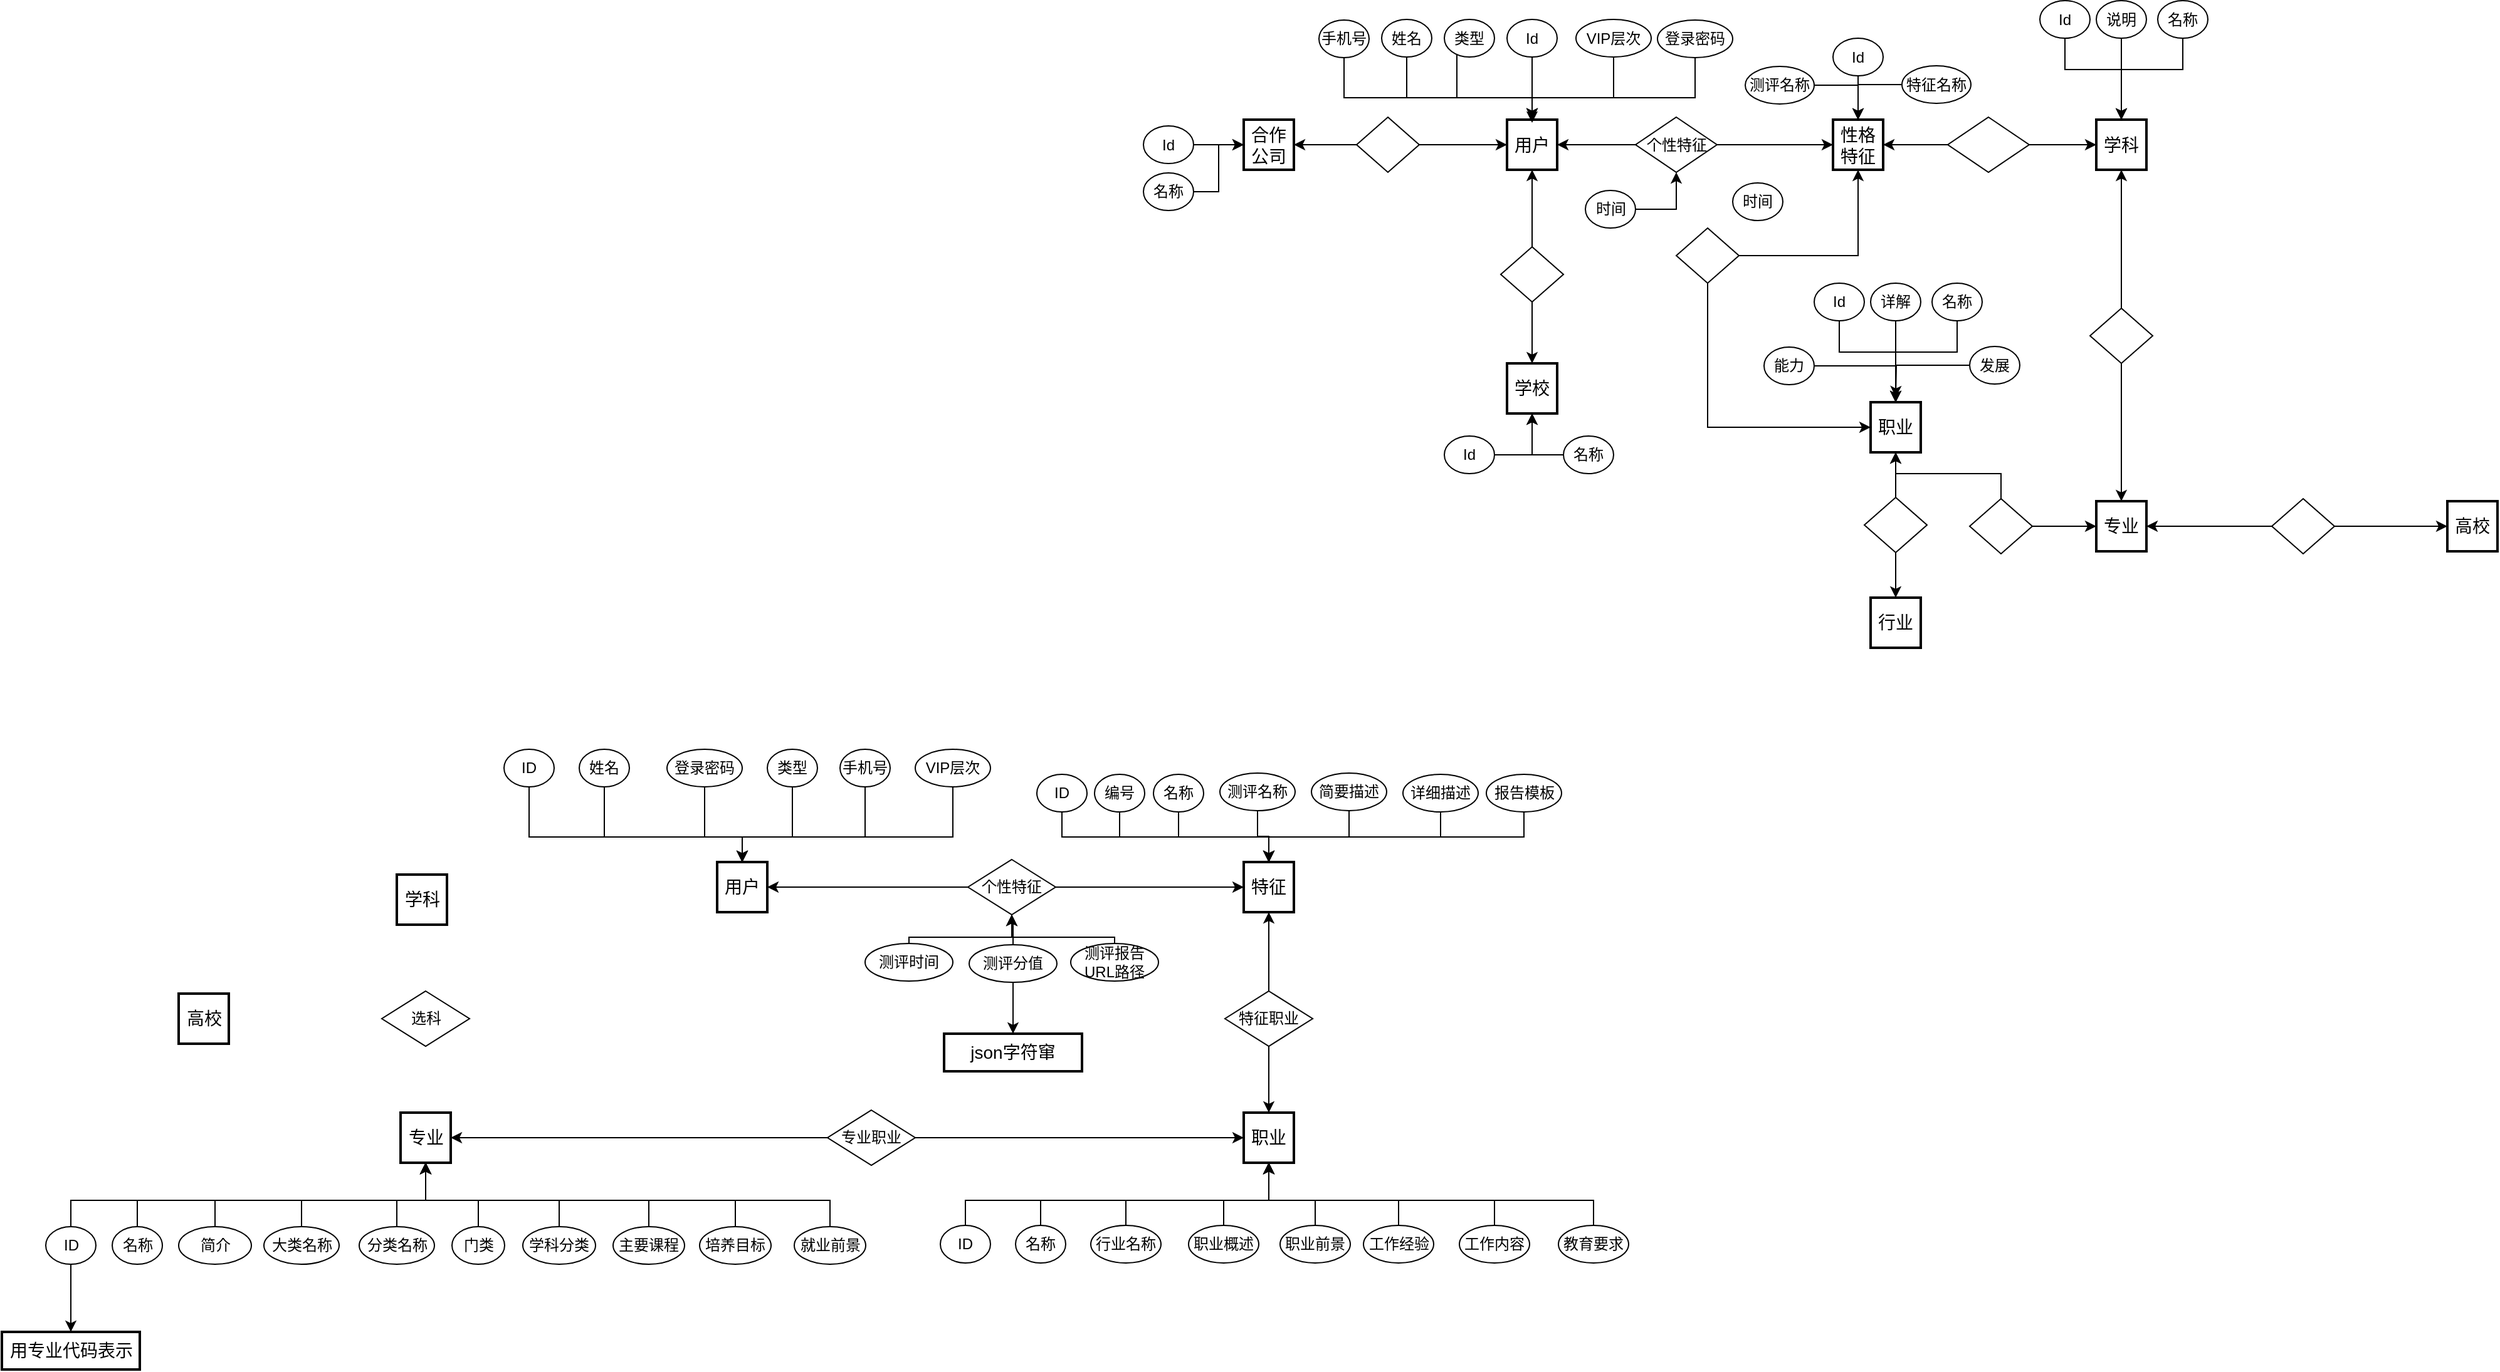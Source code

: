 <mxfile pages="1" version="11.2.8" type="github"><diagram id="c3jLHQnRXWolZvUFxAqa" name="第 1 页"><mxGraphModel dx="3076" dy="795" grid="1" gridSize="10" guides="1" tooltips="1" connect="1" arrows="1" fold="1" page="1" pageScale="1" pageWidth="827" pageHeight="1169" math="0" shadow="0"><root><mxCell id="0"/><mxCell id="1" parent="0"/><mxCell id="4pVOSGv-A3DW7dWkaYDo-1" value="用户" style="strokeWidth=2;whiteSpace=wrap;html=1;align=center;fontSize=14;" parent="1" vertex="1"><mxGeometry x="-160" y="257.5" width="40" height="40" as="geometry"/></mxCell><mxCell id="AkmsUMtlwAlHVYokd7_f-1" value="学校" style="strokeWidth=2;whiteSpace=wrap;html=1;align=center;fontSize=14;" parent="1" vertex="1"><mxGeometry x="-160" y="452" width="40" height="40" as="geometry"/></mxCell><mxCell id="AkmsUMtlwAlHVYokd7_f-3" value="专业" style="strokeWidth=2;whiteSpace=wrap;html=1;align=center;fontSize=14;" parent="1" vertex="1"><mxGeometry x="310" y="562" width="40" height="40" as="geometry"/></mxCell><mxCell id="Sx5HT6EdKAHx9cpC8Vp--2" value="" style="group" parent="1" vertex="1" connectable="0"><mxGeometry x="265" y="162.5" width="134" height="135" as="geometry"/></mxCell><mxCell id="AkmsUMtlwAlHVYokd7_f-4" value="学科" style="strokeWidth=2;whiteSpace=wrap;html=1;align=center;fontSize=14;" parent="Sx5HT6EdKAHx9cpC8Vp--2" vertex="1"><mxGeometry x="45" y="95" width="40" height="40" as="geometry"/></mxCell><mxCell id="AkmsUMtlwAlHVYokd7_f-10" style="edgeStyle=orthogonalEdgeStyle;rounded=0;orthogonalLoop=1;jettySize=auto;html=1;entryX=0.5;entryY=0;entryDx=0;entryDy=0;" parent="Sx5HT6EdKAHx9cpC8Vp--2" source="AkmsUMtlwAlHVYokd7_f-6" target="AkmsUMtlwAlHVYokd7_f-4" edge="1"><mxGeometry relative="1" as="geometry"><Array as="points"><mxPoint x="114" y="55"/><mxPoint x="65" y="55"/></Array></mxGeometry></mxCell><mxCell id="AkmsUMtlwAlHVYokd7_f-6" value="名称" style="ellipse;whiteSpace=wrap;html=1;" parent="Sx5HT6EdKAHx9cpC8Vp--2" vertex="1"><mxGeometry x="94" width="40" height="30" as="geometry"/></mxCell><mxCell id="AkmsUMtlwAlHVYokd7_f-9" style="edgeStyle=orthogonalEdgeStyle;rounded=0;orthogonalLoop=1;jettySize=auto;html=1;entryX=0.5;entryY=0;entryDx=0;entryDy=0;" parent="Sx5HT6EdKAHx9cpC8Vp--2" source="AkmsUMtlwAlHVYokd7_f-7" target="AkmsUMtlwAlHVYokd7_f-4" edge="1"><mxGeometry relative="1" as="geometry"><Array as="points"><mxPoint x="20" y="55"/><mxPoint x="65" y="55"/></Array></mxGeometry></mxCell><mxCell id="AkmsUMtlwAlHVYokd7_f-7" value="Id" style="ellipse;whiteSpace=wrap;html=1;" parent="Sx5HT6EdKAHx9cpC8Vp--2" vertex="1"><mxGeometry width="40" height="30" as="geometry"/></mxCell><mxCell id="Sx5HT6EdKAHx9cpC8Vp--1" style="edgeStyle=orthogonalEdgeStyle;rounded=0;orthogonalLoop=1;jettySize=auto;html=1;entryX=0.5;entryY=0;entryDx=0;entryDy=0;" parent="Sx5HT6EdKAHx9cpC8Vp--2" source="AkmsUMtlwAlHVYokd7_f-8" target="AkmsUMtlwAlHVYokd7_f-4" edge="1"><mxGeometry relative="1" as="geometry"><Array as="points"><mxPoint x="65" y="75"/><mxPoint x="65" y="75"/></Array></mxGeometry></mxCell><mxCell id="AkmsUMtlwAlHVYokd7_f-8" value="说明" style="ellipse;whiteSpace=wrap;html=1;" parent="Sx5HT6EdKAHx9cpC8Vp--2" vertex="1"><mxGeometry x="45" width="40" height="30" as="geometry"/></mxCell><mxCell id="Sx5HT6EdKAHx9cpC8Vp--14" style="edgeStyle=orthogonalEdgeStyle;rounded=0;orthogonalLoop=1;jettySize=auto;html=1;exitX=0.5;exitY=0;exitDx=0;exitDy=0;" parent="1" source="Sx5HT6EdKAHx9cpC8Vp--13" target="Sx5HT6EdKAHx9cpC8Vp--4" edge="1"><mxGeometry relative="1" as="geometry"/></mxCell><mxCell id="Sx5HT6EdKAHx9cpC8Vp--4" value="职业" style="strokeWidth=2;whiteSpace=wrap;html=1;align=center;fontSize=14;" parent="1" vertex="1"><mxGeometry x="130" y="483" width="40" height="40" as="geometry"/></mxCell><mxCell id="Sx5HT6EdKAHx9cpC8Vp--5" style="edgeStyle=orthogonalEdgeStyle;rounded=0;orthogonalLoop=1;jettySize=auto;html=1;entryX=0.5;entryY=0;entryDx=0;entryDy=0;" parent="1" source="Sx5HT6EdKAHx9cpC8Vp--6" target="Sx5HT6EdKAHx9cpC8Vp--4" edge="1"><mxGeometry relative="1" as="geometry"><Array as="points"><mxPoint x="199" y="443"/><mxPoint x="150" y="443"/></Array></mxGeometry></mxCell><mxCell id="Sx5HT6EdKAHx9cpC8Vp--6" value="名称" style="ellipse;whiteSpace=wrap;html=1;" parent="1" vertex="1"><mxGeometry x="179" y="388" width="40" height="30" as="geometry"/></mxCell><mxCell id="Sx5HT6EdKAHx9cpC8Vp--7" style="edgeStyle=orthogonalEdgeStyle;rounded=0;orthogonalLoop=1;jettySize=auto;html=1;entryX=0.5;entryY=0;entryDx=0;entryDy=0;" parent="1" source="Sx5HT6EdKAHx9cpC8Vp--8" target="Sx5HT6EdKAHx9cpC8Vp--4" edge="1"><mxGeometry relative="1" as="geometry"><Array as="points"><mxPoint x="105" y="443"/><mxPoint x="150" y="443"/></Array></mxGeometry></mxCell><mxCell id="Sx5HT6EdKAHx9cpC8Vp--8" value="Id" style="ellipse;whiteSpace=wrap;html=1;" parent="1" vertex="1"><mxGeometry x="85" y="388" width="40" height="30" as="geometry"/></mxCell><mxCell id="Sx5HT6EdKAHx9cpC8Vp--9" style="edgeStyle=orthogonalEdgeStyle;rounded=0;orthogonalLoop=1;jettySize=auto;html=1;entryX=0.5;entryY=0;entryDx=0;entryDy=0;" parent="1" source="Sx5HT6EdKAHx9cpC8Vp--10" target="Sx5HT6EdKAHx9cpC8Vp--4" edge="1"><mxGeometry relative="1" as="geometry"><Array as="points"><mxPoint x="150" y="463"/><mxPoint x="150" y="463"/></Array></mxGeometry></mxCell><mxCell id="Sx5HT6EdKAHx9cpC8Vp--10" value="详解" style="ellipse;whiteSpace=wrap;html=1;" parent="1" vertex="1"><mxGeometry x="130" y="388" width="40" height="30" as="geometry"/></mxCell><mxCell id="Sx5HT6EdKAHx9cpC8Vp--18" style="edgeStyle=orthogonalEdgeStyle;rounded=0;orthogonalLoop=1;jettySize=auto;html=1;entryX=0.5;entryY=0;entryDx=0;entryDy=0;" parent="1" source="Sx5HT6EdKAHx9cpC8Vp--11" target="Sx5HT6EdKAHx9cpC8Vp--4" edge="1"><mxGeometry relative="1" as="geometry"/></mxCell><mxCell id="Sx5HT6EdKAHx9cpC8Vp--11" value="能力" style="ellipse;whiteSpace=wrap;html=1;" parent="1" vertex="1"><mxGeometry x="45" y="439" width="40" height="30" as="geometry"/></mxCell><mxCell id="Sx5HT6EdKAHx9cpC8Vp--12" value="行业" style="strokeWidth=2;whiteSpace=wrap;html=1;align=center;fontSize=14;" parent="1" vertex="1"><mxGeometry x="130" y="639" width="40" height="40" as="geometry"/></mxCell><mxCell id="Sx5HT6EdKAHx9cpC8Vp--15" style="edgeStyle=orthogonalEdgeStyle;rounded=0;orthogonalLoop=1;jettySize=auto;html=1;entryX=0.5;entryY=0;entryDx=0;entryDy=0;" parent="1" source="Sx5HT6EdKAHx9cpC8Vp--13" target="Sx5HT6EdKAHx9cpC8Vp--12" edge="1"><mxGeometry relative="1" as="geometry"/></mxCell><mxCell id="Sx5HT6EdKAHx9cpC8Vp--13" value="" style="rhombus;whiteSpace=wrap;html=1;" parent="1" vertex="1"><mxGeometry x="125" y="559" width="50" height="44" as="geometry"/></mxCell><mxCell id="Sx5HT6EdKAHx9cpC8Vp--20" style="edgeStyle=orthogonalEdgeStyle;rounded=0;orthogonalLoop=1;jettySize=auto;html=1;" parent="1" source="Sx5HT6EdKAHx9cpC8Vp--19" edge="1"><mxGeometry relative="1" as="geometry"><mxPoint x="150" y="479" as="targetPoint"/></mxGeometry></mxCell><mxCell id="Sx5HT6EdKAHx9cpC8Vp--19" value="发展" style="ellipse;whiteSpace=wrap;html=1;" parent="1" vertex="1"><mxGeometry x="209" y="438.5" width="40" height="30" as="geometry"/></mxCell><mxCell id="Sx5HT6EdKAHx9cpC8Vp--23" value="高校" style="strokeWidth=2;whiteSpace=wrap;html=1;align=center;fontSize=14;" parent="1" vertex="1"><mxGeometry x="590" y="562" width="40" height="40" as="geometry"/></mxCell><mxCell id="Sx5HT6EdKAHx9cpC8Vp--25" style="edgeStyle=orthogonalEdgeStyle;rounded=0;orthogonalLoop=1;jettySize=auto;html=1;entryX=0.5;entryY=1;entryDx=0;entryDy=0;" parent="1" source="Sx5HT6EdKAHx9cpC8Vp--24" target="Sx5HT6EdKAHx9cpC8Vp--4" edge="1"><mxGeometry relative="1" as="geometry"><Array as="points"><mxPoint x="234" y="540"/><mxPoint x="150" y="540"/></Array></mxGeometry></mxCell><mxCell id="Sx5HT6EdKAHx9cpC8Vp--26" style="edgeStyle=orthogonalEdgeStyle;rounded=0;orthogonalLoop=1;jettySize=auto;html=1;entryX=0;entryY=0.5;entryDx=0;entryDy=0;" parent="1" source="Sx5HT6EdKAHx9cpC8Vp--24" target="AkmsUMtlwAlHVYokd7_f-3" edge="1"><mxGeometry relative="1" as="geometry"/></mxCell><mxCell id="Sx5HT6EdKAHx9cpC8Vp--24" value="" style="rhombus;whiteSpace=wrap;html=1;" parent="1" vertex="1"><mxGeometry x="209" y="560" width="50" height="44" as="geometry"/></mxCell><mxCell id="Sx5HT6EdKAHx9cpC8Vp--28" style="edgeStyle=orthogonalEdgeStyle;rounded=0;orthogonalLoop=1;jettySize=auto;html=1;entryX=1;entryY=0.5;entryDx=0;entryDy=0;" parent="1" source="Sx5HT6EdKAHx9cpC8Vp--27" target="AkmsUMtlwAlHVYokd7_f-3" edge="1"><mxGeometry relative="1" as="geometry"/></mxCell><mxCell id="Sx5HT6EdKAHx9cpC8Vp--29" style="edgeStyle=orthogonalEdgeStyle;rounded=0;orthogonalLoop=1;jettySize=auto;html=1;entryX=0;entryY=0.5;entryDx=0;entryDy=0;" parent="1" source="Sx5HT6EdKAHx9cpC8Vp--27" target="Sx5HT6EdKAHx9cpC8Vp--23" edge="1"><mxGeometry relative="1" as="geometry"/></mxCell><mxCell id="Sx5HT6EdKAHx9cpC8Vp--27" value="" style="rhombus;whiteSpace=wrap;html=1;" parent="1" vertex="1"><mxGeometry x="450" y="560" width="50" height="44" as="geometry"/></mxCell><mxCell id="Sx5HT6EdKAHx9cpC8Vp--31" style="edgeStyle=orthogonalEdgeStyle;rounded=0;orthogonalLoop=1;jettySize=auto;html=1;" parent="1" source="Sx5HT6EdKAHx9cpC8Vp--30" target="AkmsUMtlwAlHVYokd7_f-3" edge="1"><mxGeometry relative="1" as="geometry"/></mxCell><mxCell id="Sx5HT6EdKAHx9cpC8Vp--32" style="edgeStyle=orthogonalEdgeStyle;rounded=0;orthogonalLoop=1;jettySize=auto;html=1;entryX=0.5;entryY=1;entryDx=0;entryDy=0;" parent="1" source="Sx5HT6EdKAHx9cpC8Vp--30" target="AkmsUMtlwAlHVYokd7_f-4" edge="1"><mxGeometry relative="1" as="geometry"/></mxCell><mxCell id="Sx5HT6EdKAHx9cpC8Vp--30" value="" style="rhombus;whiteSpace=wrap;html=1;" parent="1" vertex="1"><mxGeometry x="305" y="408" width="50" height="44" as="geometry"/></mxCell><mxCell id="Sx5HT6EdKAHx9cpC8Vp--33" value="性格特征" style="strokeWidth=2;whiteSpace=wrap;html=1;align=center;fontSize=14;" parent="1" vertex="1"><mxGeometry x="100" y="257.5" width="40" height="40" as="geometry"/></mxCell><mxCell id="Sx5HT6EdKAHx9cpC8Vp--49" style="edgeStyle=orthogonalEdgeStyle;rounded=0;orthogonalLoop=1;jettySize=auto;html=1;entryX=0.5;entryY=0;entryDx=0;entryDy=0;" parent="1" source="Sx5HT6EdKAHx9cpC8Vp--34" target="Sx5HT6EdKAHx9cpC8Vp--33" edge="1"><mxGeometry relative="1" as="geometry"/></mxCell><mxCell id="Sx5HT6EdKAHx9cpC8Vp--34" value="Id" style="ellipse;whiteSpace=wrap;html=1;" parent="1" vertex="1"><mxGeometry x="100" y="192.5" width="40" height="30" as="geometry"/></mxCell><mxCell id="Sx5HT6EdKAHx9cpC8Vp--51" style="edgeStyle=orthogonalEdgeStyle;rounded=0;orthogonalLoop=1;jettySize=auto;html=1;entryX=0.5;entryY=0;entryDx=0;entryDy=0;" parent="1" source="Sx5HT6EdKAHx9cpC8Vp--35" target="Sx5HT6EdKAHx9cpC8Vp--33" edge="1"><mxGeometry relative="1" as="geometry"/></mxCell><mxCell id="Sx5HT6EdKAHx9cpC8Vp--35" value="特征名称" style="ellipse;whiteSpace=wrap;html=1;" parent="1" vertex="1"><mxGeometry x="155" y="214.5" width="55" height="30" as="geometry"/></mxCell><mxCell id="Sx5HT6EdKAHx9cpC8Vp--50" style="edgeStyle=orthogonalEdgeStyle;rounded=0;orthogonalLoop=1;jettySize=auto;html=1;entryX=0.5;entryY=0;entryDx=0;entryDy=0;" parent="1" source="Sx5HT6EdKAHx9cpC8Vp--36" target="Sx5HT6EdKAHx9cpC8Vp--33" edge="1"><mxGeometry relative="1" as="geometry"/></mxCell><mxCell id="Sx5HT6EdKAHx9cpC8Vp--36" value="测评名称" style="ellipse;whiteSpace=wrap;html=1;" parent="1" vertex="1"><mxGeometry x="30" y="215" width="55" height="30" as="geometry"/></mxCell><mxCell id="Sx5HT6EdKAHx9cpC8Vp--38" style="edgeStyle=orthogonalEdgeStyle;rounded=0;orthogonalLoop=1;jettySize=auto;html=1;entryX=1;entryY=0.5;entryDx=0;entryDy=0;" parent="1" source="Sx5HT6EdKAHx9cpC8Vp--37" target="4pVOSGv-A3DW7dWkaYDo-1" edge="1"><mxGeometry relative="1" as="geometry"/></mxCell><mxCell id="Sx5HT6EdKAHx9cpC8Vp--39" style="edgeStyle=orthogonalEdgeStyle;rounded=0;orthogonalLoop=1;jettySize=auto;html=1;entryX=0;entryY=0.5;entryDx=0;entryDy=0;" parent="1" source="Sx5HT6EdKAHx9cpC8Vp--37" target="Sx5HT6EdKAHx9cpC8Vp--33" edge="1"><mxGeometry relative="1" as="geometry"/></mxCell><mxCell id="Sx5HT6EdKAHx9cpC8Vp--37" value="个性特征" style="rhombus;whiteSpace=wrap;html=1;" parent="1" vertex="1"><mxGeometry x="-57.5" y="255.5" width="65" height="44" as="geometry"/></mxCell><mxCell id="Sx5HT6EdKAHx9cpC8Vp--41" style="edgeStyle=orthogonalEdgeStyle;rounded=0;orthogonalLoop=1;jettySize=auto;html=1;entryX=0.5;entryY=0;entryDx=0;entryDy=0;" parent="1" source="Sx5HT6EdKAHx9cpC8Vp--40" target="4pVOSGv-A3DW7dWkaYDo-1" edge="1"><mxGeometry relative="1" as="geometry"/></mxCell><mxCell id="Sx5HT6EdKAHx9cpC8Vp--40" value="Id" style="ellipse;whiteSpace=wrap;html=1;" parent="1" vertex="1"><mxGeometry x="-160" y="177.5" width="40" height="30" as="geometry"/></mxCell><mxCell id="Sx5HT6EdKAHx9cpC8Vp--44" style="edgeStyle=orthogonalEdgeStyle;rounded=0;orthogonalLoop=1;jettySize=auto;html=1;entryX=1;entryY=0.5;entryDx=0;entryDy=0;" parent="1" source="Sx5HT6EdKAHx9cpC8Vp--43" target="Sx5HT6EdKAHx9cpC8Vp--33" edge="1"><mxGeometry relative="1" as="geometry"/></mxCell><mxCell id="Sx5HT6EdKAHx9cpC8Vp--43" value="" style="rhombus;whiteSpace=wrap;html=1;" parent="1" vertex="1"><mxGeometry x="191.5" y="255.5" width="65" height="44" as="geometry"/></mxCell><mxCell id="Sx5HT6EdKAHx9cpC8Vp--45" style="edgeStyle=orthogonalEdgeStyle;rounded=0;orthogonalLoop=1;jettySize=auto;html=1;exitX=1;exitY=0.5;exitDx=0;exitDy=0;" parent="1" source="Sx5HT6EdKAHx9cpC8Vp--43" target="AkmsUMtlwAlHVYokd7_f-4" edge="1"><mxGeometry relative="1" as="geometry"/></mxCell><mxCell id="Sx5HT6EdKAHx9cpC8Vp--54" style="edgeStyle=orthogonalEdgeStyle;rounded=0;orthogonalLoop=1;jettySize=auto;html=1;entryX=0.5;entryY=0;entryDx=0;entryDy=0;" parent="1" source="Sx5HT6EdKAHx9cpC8Vp--52" target="4pVOSGv-A3DW7dWkaYDo-1" edge="1"><mxGeometry relative="1" as="geometry"><Array as="points"><mxPoint x="-200" y="240"/><mxPoint x="-140" y="240"/></Array></mxGeometry></mxCell><mxCell id="Sx5HT6EdKAHx9cpC8Vp--52" value="类型" style="ellipse;whiteSpace=wrap;html=1;" parent="1" vertex="1"><mxGeometry x="-210" y="177.5" width="40" height="30" as="geometry"/></mxCell><mxCell id="Sx5HT6EdKAHx9cpC8Vp--55" style="edgeStyle=orthogonalEdgeStyle;rounded=0;orthogonalLoop=1;jettySize=auto;html=1;" parent="1" source="Sx5HT6EdKAHx9cpC8Vp--53" edge="1"><mxGeometry relative="1" as="geometry"><mxPoint x="-140" y="260" as="targetPoint"/><Array as="points"><mxPoint x="-75" y="240"/><mxPoint x="-140" y="240"/></Array></mxGeometry></mxCell><mxCell id="Sx5HT6EdKAHx9cpC8Vp--53" value="VIP层次" style="ellipse;whiteSpace=wrap;html=1;" parent="1" vertex="1"><mxGeometry x="-105" y="177.5" width="60" height="30" as="geometry"/></mxCell><mxCell id="Sx5HT6EdKAHx9cpC8Vp--56" value="合作公司" style="strokeWidth=2;whiteSpace=wrap;html=1;align=center;fontSize=14;" parent="1" vertex="1"><mxGeometry x="-370" y="257.5" width="40" height="40" as="geometry"/></mxCell><mxCell id="Sx5HT6EdKAHx9cpC8Vp--58" style="edgeStyle=orthogonalEdgeStyle;rounded=0;orthogonalLoop=1;jettySize=auto;html=1;entryX=1;entryY=0.5;entryDx=0;entryDy=0;" parent="1" source="Sx5HT6EdKAHx9cpC8Vp--57" target="Sx5HT6EdKAHx9cpC8Vp--56" edge="1"><mxGeometry relative="1" as="geometry"/></mxCell><mxCell id="Sx5HT6EdKAHx9cpC8Vp--59" style="edgeStyle=orthogonalEdgeStyle;rounded=0;orthogonalLoop=1;jettySize=auto;html=1;entryX=0;entryY=0.5;entryDx=0;entryDy=0;" parent="1" source="Sx5HT6EdKAHx9cpC8Vp--57" target="4pVOSGv-A3DW7dWkaYDo-1" edge="1"><mxGeometry relative="1" as="geometry"/></mxCell><mxCell id="Sx5HT6EdKAHx9cpC8Vp--57" value="" style="rhombus;whiteSpace=wrap;html=1;" parent="1" vertex="1"><mxGeometry x="-280" y="255.5" width="50" height="44" as="geometry"/></mxCell><mxCell id="Sx5HT6EdKAHx9cpC8Vp--61" style="edgeStyle=orthogonalEdgeStyle;rounded=0;orthogonalLoop=1;jettySize=auto;html=1;entryX=0.5;entryY=1;entryDx=0;entryDy=0;" parent="1" source="Sx5HT6EdKAHx9cpC8Vp--60" target="4pVOSGv-A3DW7dWkaYDo-1" edge="1"><mxGeometry relative="1" as="geometry"/></mxCell><mxCell id="Sx5HT6EdKAHx9cpC8Vp--62" style="edgeStyle=orthogonalEdgeStyle;rounded=0;orthogonalLoop=1;jettySize=auto;html=1;entryX=0.5;entryY=0;entryDx=0;entryDy=0;" parent="1" source="Sx5HT6EdKAHx9cpC8Vp--60" target="AkmsUMtlwAlHVYokd7_f-1" edge="1"><mxGeometry relative="1" as="geometry"/></mxCell><mxCell id="Sx5HT6EdKAHx9cpC8Vp--60" value="" style="rhombus;whiteSpace=wrap;html=1;" parent="1" vertex="1"><mxGeometry x="-165" y="359" width="50" height="44" as="geometry"/></mxCell><mxCell id="Sx5HT6EdKAHx9cpC8Vp--65" style="edgeStyle=orthogonalEdgeStyle;rounded=0;orthogonalLoop=1;jettySize=auto;html=1;" parent="1" source="Sx5HT6EdKAHx9cpC8Vp--63" target="Sx5HT6EdKAHx9cpC8Vp--33" edge="1"><mxGeometry relative="1" as="geometry"/></mxCell><mxCell id="Sx5HT6EdKAHx9cpC8Vp--66" style="edgeStyle=orthogonalEdgeStyle;rounded=0;orthogonalLoop=1;jettySize=auto;html=1;entryX=0;entryY=0.5;entryDx=0;entryDy=0;" parent="1" source="Sx5HT6EdKAHx9cpC8Vp--63" target="Sx5HT6EdKAHx9cpC8Vp--4" edge="1"><mxGeometry relative="1" as="geometry"><Array as="points"><mxPoint y="503"/></Array></mxGeometry></mxCell><mxCell id="Sx5HT6EdKAHx9cpC8Vp--63" value="" style="rhombus;whiteSpace=wrap;html=1;" parent="1" vertex="1"><mxGeometry x="-25" y="344" width="50" height="44" as="geometry"/></mxCell><mxCell id="Sx5HT6EdKAHx9cpC8Vp--71" style="edgeStyle=orthogonalEdgeStyle;rounded=0;orthogonalLoop=1;jettySize=auto;html=1;entryX=0.5;entryY=0;entryDx=0;entryDy=0;" parent="1" source="Sx5HT6EdKAHx9cpC8Vp--68" target="4pVOSGv-A3DW7dWkaYDo-1" edge="1"><mxGeometry relative="1" as="geometry"><Array as="points"><mxPoint x="-240" y="240"/><mxPoint x="-140" y="240"/></Array></mxGeometry></mxCell><mxCell id="Sx5HT6EdKAHx9cpC8Vp--68" value="姓名" style="ellipse;whiteSpace=wrap;html=1;" parent="1" vertex="1"><mxGeometry x="-260" y="177.5" width="40" height="30" as="geometry"/></mxCell><mxCell id="Sx5HT6EdKAHx9cpC8Vp--73" style="edgeStyle=orthogonalEdgeStyle;rounded=0;orthogonalLoop=1;jettySize=auto;html=1;entryX=0.5;entryY=0;entryDx=0;entryDy=0;" parent="1" source="Sx5HT6EdKAHx9cpC8Vp--69" target="4pVOSGv-A3DW7dWkaYDo-1" edge="1"><mxGeometry relative="1" as="geometry"><Array as="points"><mxPoint x="-10" y="240"/><mxPoint x="-140" y="240"/></Array></mxGeometry></mxCell><mxCell id="Sx5HT6EdKAHx9cpC8Vp--69" value="登录密码" style="ellipse;whiteSpace=wrap;html=1;" parent="1" vertex="1"><mxGeometry x="-40" y="178" width="60" height="30" as="geometry"/></mxCell><mxCell id="Sx5HT6EdKAHx9cpC8Vp--72" style="edgeStyle=orthogonalEdgeStyle;rounded=0;orthogonalLoop=1;jettySize=auto;html=1;entryX=0.5;entryY=0;entryDx=0;entryDy=0;" parent="1" source="Sx5HT6EdKAHx9cpC8Vp--70" target="4pVOSGv-A3DW7dWkaYDo-1" edge="1"><mxGeometry relative="1" as="geometry"><Array as="points"><mxPoint x="-290" y="240"/><mxPoint x="-140" y="240"/></Array></mxGeometry></mxCell><mxCell id="Sx5HT6EdKAHx9cpC8Vp--70" value="手机号" style="ellipse;whiteSpace=wrap;html=1;" parent="1" vertex="1"><mxGeometry x="-310" y="178" width="40" height="30" as="geometry"/></mxCell><mxCell id="Sx5HT6EdKAHx9cpC8Vp--78" style="edgeStyle=orthogonalEdgeStyle;rounded=0;orthogonalLoop=1;jettySize=auto;html=1;entryX=0;entryY=0.5;entryDx=0;entryDy=0;" parent="1" source="Sx5HT6EdKAHx9cpC8Vp--74" target="Sx5HT6EdKAHx9cpC8Vp--56" edge="1"><mxGeometry relative="1" as="geometry"/></mxCell><mxCell id="Sx5HT6EdKAHx9cpC8Vp--74" value="Id" style="ellipse;whiteSpace=wrap;html=1;" parent="1" vertex="1"><mxGeometry x="-450" y="262.5" width="40" height="30" as="geometry"/></mxCell><mxCell id="Sx5HT6EdKAHx9cpC8Vp--79" style="edgeStyle=orthogonalEdgeStyle;rounded=0;orthogonalLoop=1;jettySize=auto;html=1;entryX=0;entryY=0.5;entryDx=0;entryDy=0;" parent="1" source="Sx5HT6EdKAHx9cpC8Vp--75" target="Sx5HT6EdKAHx9cpC8Vp--56" edge="1"><mxGeometry relative="1" as="geometry"/></mxCell><mxCell id="Sx5HT6EdKAHx9cpC8Vp--75" value="名称" style="ellipse;whiteSpace=wrap;html=1;" parent="1" vertex="1"><mxGeometry x="-450" y="300" width="40" height="30" as="geometry"/></mxCell><mxCell id="Sx5HT6EdKAHx9cpC8Vp--80" style="edgeStyle=orthogonalEdgeStyle;rounded=0;orthogonalLoop=1;jettySize=auto;html=1;entryX=0.5;entryY=1;entryDx=0;entryDy=0;" parent="1" source="Sx5HT6EdKAHx9cpC8Vp--76" target="AkmsUMtlwAlHVYokd7_f-1" edge="1"><mxGeometry relative="1" as="geometry"/></mxCell><mxCell id="Sx5HT6EdKAHx9cpC8Vp--76" value="Id" style="ellipse;whiteSpace=wrap;html=1;" parent="1" vertex="1"><mxGeometry x="-210" y="510" width="40" height="30" as="geometry"/></mxCell><mxCell id="Sx5HT6EdKAHx9cpC8Vp--81" style="edgeStyle=orthogonalEdgeStyle;rounded=0;orthogonalLoop=1;jettySize=auto;html=1;entryX=0.5;entryY=1;entryDx=0;entryDy=0;" parent="1" source="Sx5HT6EdKAHx9cpC8Vp--77" target="AkmsUMtlwAlHVYokd7_f-1" edge="1"><mxGeometry relative="1" as="geometry"/></mxCell><mxCell id="Sx5HT6EdKAHx9cpC8Vp--77" value="名称" style="ellipse;whiteSpace=wrap;html=1;" parent="1" vertex="1"><mxGeometry x="-115" y="510" width="40" height="30" as="geometry"/></mxCell><mxCell id="Sx5HT6EdKAHx9cpC8Vp--83" style="edgeStyle=orthogonalEdgeStyle;rounded=0;orthogonalLoop=1;jettySize=auto;html=1;entryX=0.5;entryY=1;entryDx=0;entryDy=0;" parent="1" source="Sx5HT6EdKAHx9cpC8Vp--82" target="Sx5HT6EdKAHx9cpC8Vp--37" edge="1"><mxGeometry relative="1" as="geometry"><Array as="points"><mxPoint x="-25" y="329"/></Array></mxGeometry></mxCell><mxCell id="Sx5HT6EdKAHx9cpC8Vp--82" value="时间" style="ellipse;whiteSpace=wrap;html=1;" parent="1" vertex="1"><mxGeometry x="-97.5" y="314" width="40" height="30" as="geometry"/></mxCell><mxCell id="efzbvM95AE2zE1IFi4D1-1" value="时间" style="ellipse;whiteSpace=wrap;html=1;" vertex="1" parent="1"><mxGeometry x="20" y="308" width="40" height="30" as="geometry"/></mxCell><mxCell id="efzbvM95AE2zE1IFi4D1-27" style="edgeStyle=orthogonalEdgeStyle;rounded=0;orthogonalLoop=1;jettySize=auto;html=1;exitX=1;exitY=0.5;exitDx=0;exitDy=0;" edge="1" parent="1" source="efzbvM95AE2zE1IFi4D1-25" target="efzbvM95AE2zE1IFi4D1-5"><mxGeometry relative="1" as="geometry"/></mxCell><mxCell id="efzbvM95AE2zE1IFi4D1-109" style="edgeStyle=orthogonalEdgeStyle;rounded=0;orthogonalLoop=1;jettySize=auto;html=1;exitX=0.5;exitY=0;exitDx=0;exitDy=0;" edge="1" parent="1" source="efzbvM95AE2zE1IFi4D1-74" target="efzbvM95AE2zE1IFi4D1-5"><mxGeometry relative="1" as="geometry"/></mxCell><mxCell id="efzbvM95AE2zE1IFi4D1-5" value="特征" style="strokeWidth=2;whiteSpace=wrap;html=1;align=center;fontSize=14;" vertex="1" parent="1"><mxGeometry x="-370" y="850" width="40" height="40" as="geometry"/></mxCell><mxCell id="efzbvM95AE2zE1IFi4D1-29" style="edgeStyle=orthogonalEdgeStyle;rounded=0;orthogonalLoop=1;jettySize=auto;html=1;entryX=0.5;entryY=0;entryDx=0;entryDy=0;" edge="1" parent="1" source="efzbvM95AE2zE1IFi4D1-6" target="efzbvM95AE2zE1IFi4D1-5"><mxGeometry relative="1" as="geometry"><Array as="points"><mxPoint x="-515" y="830"/><mxPoint x="-350" y="830"/></Array></mxGeometry></mxCell><mxCell id="efzbvM95AE2zE1IFi4D1-6" value="ID" style="ellipse;whiteSpace=wrap;html=1;" vertex="1" parent="1"><mxGeometry x="-535" y="780" width="40" height="30" as="geometry"/></mxCell><mxCell id="efzbvM95AE2zE1IFi4D1-30" style="edgeStyle=orthogonalEdgeStyle;rounded=0;orthogonalLoop=1;jettySize=auto;html=1;entryX=0.5;entryY=0;entryDx=0;entryDy=0;" edge="1" parent="1" source="efzbvM95AE2zE1IFi4D1-7" target="efzbvM95AE2zE1IFi4D1-5"><mxGeometry relative="1" as="geometry"><Array as="points"><mxPoint x="-469" y="830"/><mxPoint x="-350" y="830"/></Array></mxGeometry></mxCell><mxCell id="efzbvM95AE2zE1IFi4D1-7" value="编号" style="ellipse;whiteSpace=wrap;html=1;" vertex="1" parent="1"><mxGeometry x="-489" y="780" width="40" height="30" as="geometry"/></mxCell><mxCell id="efzbvM95AE2zE1IFi4D1-31" style="edgeStyle=orthogonalEdgeStyle;rounded=0;orthogonalLoop=1;jettySize=auto;html=1;entryX=0.5;entryY=0;entryDx=0;entryDy=0;" edge="1" parent="1" source="efzbvM95AE2zE1IFi4D1-9" target="efzbvM95AE2zE1IFi4D1-5"><mxGeometry relative="1" as="geometry"><Array as="points"><mxPoint x="-422" y="830"/><mxPoint x="-350" y="830"/></Array></mxGeometry></mxCell><mxCell id="efzbvM95AE2zE1IFi4D1-9" value="名称" style="ellipse;whiteSpace=wrap;html=1;" vertex="1" parent="1"><mxGeometry x="-442" y="780" width="40" height="30" as="geometry"/></mxCell><mxCell id="efzbvM95AE2zE1IFi4D1-32" style="edgeStyle=orthogonalEdgeStyle;rounded=0;orthogonalLoop=1;jettySize=auto;html=1;entryX=0.5;entryY=0;entryDx=0;entryDy=0;" edge="1" parent="1" source="efzbvM95AE2zE1IFi4D1-11" target="efzbvM95AE2zE1IFi4D1-5"><mxGeometry relative="1" as="geometry"/></mxCell><mxCell id="efzbvM95AE2zE1IFi4D1-11" value="测评名称" style="ellipse;whiteSpace=wrap;html=1;" vertex="1" parent="1"><mxGeometry x="-389" y="779" width="60" height="30" as="geometry"/></mxCell><mxCell id="efzbvM95AE2zE1IFi4D1-33" style="edgeStyle=orthogonalEdgeStyle;rounded=0;orthogonalLoop=1;jettySize=auto;html=1;" edge="1" parent="1" source="efzbvM95AE2zE1IFi4D1-13" target="efzbvM95AE2zE1IFi4D1-5"><mxGeometry relative="1" as="geometry"><Array as="points"><mxPoint x="-286" y="830"/><mxPoint x="-350" y="830"/></Array></mxGeometry></mxCell><mxCell id="efzbvM95AE2zE1IFi4D1-13" value="简要描述" style="ellipse;whiteSpace=wrap;html=1;" vertex="1" parent="1"><mxGeometry x="-316" y="779" width="60" height="30" as="geometry"/></mxCell><mxCell id="efzbvM95AE2zE1IFi4D1-34" style="edgeStyle=orthogonalEdgeStyle;rounded=0;orthogonalLoop=1;jettySize=auto;html=1;entryX=0.5;entryY=0;entryDx=0;entryDy=0;" edge="1" parent="1" source="efzbvM95AE2zE1IFi4D1-14" target="efzbvM95AE2zE1IFi4D1-5"><mxGeometry relative="1" as="geometry"><Array as="points"><mxPoint x="-213" y="830"/><mxPoint x="-350" y="830"/></Array></mxGeometry></mxCell><mxCell id="efzbvM95AE2zE1IFi4D1-14" value="详细描述" style="ellipse;whiteSpace=wrap;html=1;" vertex="1" parent="1"><mxGeometry x="-243" y="780" width="60" height="30" as="geometry"/></mxCell><mxCell id="efzbvM95AE2zE1IFi4D1-35" style="edgeStyle=orthogonalEdgeStyle;rounded=0;orthogonalLoop=1;jettySize=auto;html=1;entryX=0.5;entryY=0;entryDx=0;entryDy=0;" edge="1" parent="1" source="efzbvM95AE2zE1IFi4D1-15" target="efzbvM95AE2zE1IFi4D1-5"><mxGeometry relative="1" as="geometry"><Array as="points"><mxPoint x="-146" y="830"/><mxPoint x="-350" y="830"/></Array></mxGeometry></mxCell><mxCell id="efzbvM95AE2zE1IFi4D1-15" value="报告模板" style="ellipse;whiteSpace=wrap;html=1;" vertex="1" parent="1"><mxGeometry x="-176.5" y="780" width="60" height="30" as="geometry"/></mxCell><mxCell id="efzbvM95AE2zE1IFi4D1-28" style="edgeStyle=orthogonalEdgeStyle;rounded=0;orthogonalLoop=1;jettySize=auto;html=1;exitX=0;exitY=0.5;exitDx=0;exitDy=0;" edge="1" parent="1" source="efzbvM95AE2zE1IFi4D1-25" target="efzbvM95AE2zE1IFi4D1-16"><mxGeometry relative="1" as="geometry"/></mxCell><mxCell id="efzbvM95AE2zE1IFi4D1-16" value="用户" style="strokeWidth=2;whiteSpace=wrap;html=1;align=center;fontSize=14;" vertex="1" parent="1"><mxGeometry x="-790" y="850" width="40" height="40" as="geometry"/></mxCell><mxCell id="efzbvM95AE2zE1IFi4D1-25" value="个性特征" style="rhombus;whiteSpace=wrap;html=1;" vertex="1" parent="1"><mxGeometry x="-590" y="848" width="70" height="44" as="geometry"/></mxCell><mxCell id="efzbvM95AE2zE1IFi4D1-39" style="edgeStyle=orthogonalEdgeStyle;rounded=0;orthogonalLoop=1;jettySize=auto;html=1;entryX=0.5;entryY=1;entryDx=0;entryDy=0;" edge="1" parent="1" source="efzbvM95AE2zE1IFi4D1-36" target="efzbvM95AE2zE1IFi4D1-25"><mxGeometry relative="1" as="geometry"><Array as="points"><mxPoint x="-637" y="910"/><mxPoint x="-555" y="910"/></Array></mxGeometry></mxCell><mxCell id="efzbvM95AE2zE1IFi4D1-36" value="测评时间" style="ellipse;whiteSpace=wrap;html=1;" vertex="1" parent="1"><mxGeometry x="-672" y="915" width="70" height="30" as="geometry"/></mxCell><mxCell id="efzbvM95AE2zE1IFi4D1-41" style="edgeStyle=orthogonalEdgeStyle;rounded=0;orthogonalLoop=1;jettySize=auto;html=1;entryX=0.5;entryY=1;entryDx=0;entryDy=0;" edge="1" parent="1" source="efzbvM95AE2zE1IFi4D1-37" target="efzbvM95AE2zE1IFi4D1-25"><mxGeometry relative="1" as="geometry"><Array as="points"><mxPoint x="-473" y="910"/><mxPoint x="-555" y="910"/></Array></mxGeometry></mxCell><mxCell id="efzbvM95AE2zE1IFi4D1-37" value="测评报告URL路径" style="ellipse;whiteSpace=wrap;html=1;" vertex="1" parent="1"><mxGeometry x="-508" y="915" width="70" height="30" as="geometry"/></mxCell><mxCell id="efzbvM95AE2zE1IFi4D1-40" style="edgeStyle=orthogonalEdgeStyle;rounded=0;orthogonalLoop=1;jettySize=auto;html=1;entryX=0.5;entryY=1;entryDx=0;entryDy=0;" edge="1" parent="1" source="efzbvM95AE2zE1IFi4D1-38" target="efzbvM95AE2zE1IFi4D1-25"><mxGeometry relative="1" as="geometry"/></mxCell><mxCell id="efzbvM95AE2zE1IFi4D1-108" style="edgeStyle=orthogonalEdgeStyle;rounded=0;orthogonalLoop=1;jettySize=auto;html=1;entryX=0.5;entryY=0;entryDx=0;entryDy=0;" edge="1" parent="1" source="efzbvM95AE2zE1IFi4D1-38" target="efzbvM95AE2zE1IFi4D1-107"><mxGeometry relative="1" as="geometry"/></mxCell><mxCell id="efzbvM95AE2zE1IFi4D1-38" value="测评分值" style="ellipse;whiteSpace=wrap;html=1;" vertex="1" parent="1"><mxGeometry x="-589" y="916" width="70" height="30" as="geometry"/></mxCell><mxCell id="efzbvM95AE2zE1IFi4D1-48" style="edgeStyle=orthogonalEdgeStyle;rounded=0;orthogonalLoop=1;jettySize=auto;html=1;entryX=0.5;entryY=0;entryDx=0;entryDy=0;" edge="1" parent="1" source="efzbvM95AE2zE1IFi4D1-42" target="efzbvM95AE2zE1IFi4D1-16"><mxGeometry relative="1" as="geometry"><Array as="points"><mxPoint x="-940" y="830"/><mxPoint x="-770" y="830"/></Array></mxGeometry></mxCell><mxCell id="efzbvM95AE2zE1IFi4D1-42" value="ID" style="ellipse;whiteSpace=wrap;html=1;" vertex="1" parent="1"><mxGeometry x="-960" y="760" width="40" height="30" as="geometry"/></mxCell><mxCell id="efzbvM95AE2zE1IFi4D1-51" style="edgeStyle=orthogonalEdgeStyle;rounded=0;orthogonalLoop=1;jettySize=auto;html=1;entryX=0.5;entryY=0;entryDx=0;entryDy=0;" edge="1" parent="1" source="efzbvM95AE2zE1IFi4D1-43" target="efzbvM95AE2zE1IFi4D1-16"><mxGeometry relative="1" as="geometry"><Array as="points"><mxPoint x="-730" y="830"/><mxPoint x="-770" y="830"/></Array></mxGeometry></mxCell><mxCell id="efzbvM95AE2zE1IFi4D1-43" value="类型" style="ellipse;whiteSpace=wrap;html=1;" vertex="1" parent="1"><mxGeometry x="-750" y="760" width="40" height="30" as="geometry"/></mxCell><mxCell id="efzbvM95AE2zE1IFi4D1-53" style="edgeStyle=orthogonalEdgeStyle;rounded=0;orthogonalLoop=1;jettySize=auto;html=1;entryX=0.5;entryY=0;entryDx=0;entryDy=0;" edge="1" parent="1" source="efzbvM95AE2zE1IFi4D1-44" target="efzbvM95AE2zE1IFi4D1-16"><mxGeometry relative="1" as="geometry"><Array as="points"><mxPoint x="-602" y="830"/><mxPoint x="-770" y="830"/></Array></mxGeometry></mxCell><mxCell id="efzbvM95AE2zE1IFi4D1-44" value="VIP层次" style="ellipse;whiteSpace=wrap;html=1;" vertex="1" parent="1"><mxGeometry x="-632" y="760" width="60" height="30" as="geometry"/></mxCell><mxCell id="efzbvM95AE2zE1IFi4D1-49" style="edgeStyle=orthogonalEdgeStyle;rounded=0;orthogonalLoop=1;jettySize=auto;html=1;" edge="1" parent="1" source="efzbvM95AE2zE1IFi4D1-45" target="efzbvM95AE2zE1IFi4D1-16"><mxGeometry relative="1" as="geometry"><Array as="points"><mxPoint x="-880" y="830"/><mxPoint x="-770" y="830"/></Array></mxGeometry></mxCell><mxCell id="efzbvM95AE2zE1IFi4D1-45" value="姓名" style="ellipse;whiteSpace=wrap;html=1;" vertex="1" parent="1"><mxGeometry x="-900" y="760" width="40" height="30" as="geometry"/></mxCell><mxCell id="efzbvM95AE2zE1IFi4D1-50" style="edgeStyle=orthogonalEdgeStyle;rounded=0;orthogonalLoop=1;jettySize=auto;html=1;entryX=0.5;entryY=0;entryDx=0;entryDy=0;" edge="1" parent="1" source="efzbvM95AE2zE1IFi4D1-46" target="efzbvM95AE2zE1IFi4D1-16"><mxGeometry relative="1" as="geometry"><Array as="points"><mxPoint x="-800" y="830"/><mxPoint x="-770" y="830"/></Array></mxGeometry></mxCell><mxCell id="efzbvM95AE2zE1IFi4D1-46" value="登录密码" style="ellipse;whiteSpace=wrap;html=1;" vertex="1" parent="1"><mxGeometry x="-830" y="760" width="60" height="30" as="geometry"/></mxCell><mxCell id="efzbvM95AE2zE1IFi4D1-52" style="edgeStyle=orthogonalEdgeStyle;rounded=0;orthogonalLoop=1;jettySize=auto;html=1;entryX=0.5;entryY=0;entryDx=0;entryDy=0;" edge="1" parent="1" source="efzbvM95AE2zE1IFi4D1-47" target="efzbvM95AE2zE1IFi4D1-16"><mxGeometry relative="1" as="geometry"><Array as="points"><mxPoint x="-672" y="830"/><mxPoint x="-770" y="830"/></Array></mxGeometry></mxCell><mxCell id="efzbvM95AE2zE1IFi4D1-47" value="手机号" style="ellipse;whiteSpace=wrap;html=1;" vertex="1" parent="1"><mxGeometry x="-692" y="760" width="40" height="30" as="geometry"/></mxCell><mxCell id="efzbvM95AE2zE1IFi4D1-110" style="edgeStyle=orthogonalEdgeStyle;rounded=0;orthogonalLoop=1;jettySize=auto;html=1;exitX=0.5;exitY=1;exitDx=0;exitDy=0;" edge="1" parent="1" source="efzbvM95AE2zE1IFi4D1-74" target="efzbvM95AE2zE1IFi4D1-54"><mxGeometry relative="1" as="geometry"/></mxCell><mxCell id="efzbvM95AE2zE1IFi4D1-54" value="职业" style="strokeWidth=2;whiteSpace=wrap;html=1;align=center;fontSize=14;" vertex="1" parent="1"><mxGeometry x="-370" y="1050" width="40" height="40" as="geometry"/></mxCell><mxCell id="efzbvM95AE2zE1IFi4D1-115" style="edgeStyle=orthogonalEdgeStyle;rounded=0;orthogonalLoop=1;jettySize=auto;html=1;entryX=0.5;entryY=1;entryDx=0;entryDy=0;" edge="1" parent="1" source="efzbvM95AE2zE1IFi4D1-57" target="efzbvM95AE2zE1IFi4D1-54"><mxGeometry relative="1" as="geometry"><Array as="points"><mxPoint x="-464" y="1120"/><mxPoint x="-350" y="1120"/></Array></mxGeometry></mxCell><mxCell id="efzbvM95AE2zE1IFi4D1-57" value="行业名称" style="ellipse;whiteSpace=wrap;html=1;" vertex="1" parent="1"><mxGeometry x="-492" y="1140" width="56" height="30" as="geometry"/></mxCell><mxCell id="efzbvM95AE2zE1IFi4D1-111" style="edgeStyle=orthogonalEdgeStyle;rounded=0;orthogonalLoop=1;jettySize=auto;html=1;entryX=0.5;entryY=1;entryDx=0;entryDy=0;" edge="1" parent="1" source="efzbvM95AE2zE1IFi4D1-58" target="efzbvM95AE2zE1IFi4D1-54"><mxGeometry relative="1" as="geometry"><Array as="points"><mxPoint x="-592" y="1120"/><mxPoint x="-350" y="1120"/></Array></mxGeometry></mxCell><mxCell id="efzbvM95AE2zE1IFi4D1-58" value="ID" style="ellipse;whiteSpace=wrap;html=1;" vertex="1" parent="1"><mxGeometry x="-612" y="1140" width="40" height="30" as="geometry"/></mxCell><mxCell id="efzbvM95AE2zE1IFi4D1-113" style="edgeStyle=orthogonalEdgeStyle;rounded=0;orthogonalLoop=1;jettySize=auto;html=1;entryX=0.5;entryY=1;entryDx=0;entryDy=0;" edge="1" parent="1" source="efzbvM95AE2zE1IFi4D1-59" target="efzbvM95AE2zE1IFi4D1-54"><mxGeometry relative="1" as="geometry"><Array as="points"><mxPoint x="-532" y="1120"/><mxPoint x="-350" y="1120"/></Array></mxGeometry></mxCell><mxCell id="efzbvM95AE2zE1IFi4D1-59" value="名称" style="ellipse;whiteSpace=wrap;html=1;" vertex="1" parent="1"><mxGeometry x="-552" y="1140" width="40" height="30" as="geometry"/></mxCell><mxCell id="efzbvM95AE2zE1IFi4D1-117" style="edgeStyle=orthogonalEdgeStyle;rounded=0;orthogonalLoop=1;jettySize=auto;html=1;entryX=0.5;entryY=1;entryDx=0;entryDy=0;" edge="1" parent="1" source="efzbvM95AE2zE1IFi4D1-60" target="efzbvM95AE2zE1IFi4D1-54"><mxGeometry relative="1" as="geometry"><Array as="points"><mxPoint x="-313" y="1120"/><mxPoint x="-350" y="1120"/></Array></mxGeometry></mxCell><mxCell id="efzbvM95AE2zE1IFi4D1-60" value="职业前景" style="ellipse;whiteSpace=wrap;html=1;" vertex="1" parent="1"><mxGeometry x="-341" y="1140" width="56" height="30" as="geometry"/></mxCell><mxCell id="efzbvM95AE2zE1IFi4D1-116" style="edgeStyle=orthogonalEdgeStyle;rounded=0;orthogonalLoop=1;jettySize=auto;html=1;entryX=0.5;entryY=1;entryDx=0;entryDy=0;" edge="1" parent="1" source="efzbvM95AE2zE1IFi4D1-61" target="efzbvM95AE2zE1IFi4D1-54"><mxGeometry relative="1" as="geometry"><Array as="points"><mxPoint x="-386" y="1120"/><mxPoint x="-350" y="1120"/></Array></mxGeometry></mxCell><mxCell id="efzbvM95AE2zE1IFi4D1-61" value="职业概述" style="ellipse;whiteSpace=wrap;html=1;" vertex="1" parent="1"><mxGeometry x="-414" y="1140" width="56" height="30" as="geometry"/></mxCell><mxCell id="efzbvM95AE2zE1IFi4D1-120" style="edgeStyle=orthogonalEdgeStyle;rounded=0;orthogonalLoop=1;jettySize=auto;html=1;entryX=0.5;entryY=1;entryDx=0;entryDy=0;" edge="1" parent="1" source="efzbvM95AE2zE1IFi4D1-62" target="efzbvM95AE2zE1IFi4D1-54"><mxGeometry relative="1" as="geometry"><Array as="points"><mxPoint x="-91" y="1120"/><mxPoint x="-350" y="1120"/></Array></mxGeometry></mxCell><mxCell id="efzbvM95AE2zE1IFi4D1-62" value="教育要求" style="ellipse;whiteSpace=wrap;html=1;" vertex="1" parent="1"><mxGeometry x="-119" y="1140" width="56" height="30" as="geometry"/></mxCell><mxCell id="efzbvM95AE2zE1IFi4D1-118" style="edgeStyle=orthogonalEdgeStyle;rounded=0;orthogonalLoop=1;jettySize=auto;html=1;entryX=0.5;entryY=1;entryDx=0;entryDy=0;" edge="1" parent="1" source="efzbvM95AE2zE1IFi4D1-63" target="efzbvM95AE2zE1IFi4D1-54"><mxGeometry relative="1" as="geometry"><Array as="points"><mxPoint x="-246" y="1120"/><mxPoint x="-350" y="1120"/></Array></mxGeometry></mxCell><mxCell id="efzbvM95AE2zE1IFi4D1-63" value="工作经验" style="ellipse;whiteSpace=wrap;html=1;" vertex="1" parent="1"><mxGeometry x="-274.5" y="1140" width="56" height="30" as="geometry"/></mxCell><mxCell id="efzbvM95AE2zE1IFi4D1-119" style="edgeStyle=orthogonalEdgeStyle;rounded=0;orthogonalLoop=1;jettySize=auto;html=1;entryX=0.5;entryY=1;entryDx=0;entryDy=0;" edge="1" parent="1" source="efzbvM95AE2zE1IFi4D1-65" target="efzbvM95AE2zE1IFi4D1-54"><mxGeometry relative="1" as="geometry"><Array as="points"><mxPoint x="-170" y="1120"/><mxPoint x="-350" y="1120"/></Array></mxGeometry></mxCell><mxCell id="efzbvM95AE2zE1IFi4D1-65" value="工作内容" style="ellipse;whiteSpace=wrap;html=1;" vertex="1" parent="1"><mxGeometry x="-198" y="1140" width="56" height="30" as="geometry"/></mxCell><mxCell id="efzbvM95AE2zE1IFi4D1-74" value="特征职业" style="rhombus;whiteSpace=wrap;html=1;" vertex="1" parent="1"><mxGeometry x="-385" y="953" width="70" height="44" as="geometry"/></mxCell><mxCell id="efzbvM95AE2zE1IFi4D1-75" value="专业" style="strokeWidth=2;whiteSpace=wrap;html=1;align=center;fontSize=14;" vertex="1" parent="1"><mxGeometry x="-1042.5" y="1050" width="40" height="40" as="geometry"/></mxCell><mxCell id="efzbvM95AE2zE1IFi4D1-84" style="edgeStyle=orthogonalEdgeStyle;rounded=0;orthogonalLoop=1;jettySize=auto;html=1;" edge="1" parent="1" source="efzbvM95AE2zE1IFi4D1-76" target="efzbvM95AE2zE1IFi4D1-83"><mxGeometry relative="1" as="geometry"/></mxCell><mxCell id="efzbvM95AE2zE1IFi4D1-96" style="edgeStyle=orthogonalEdgeStyle;rounded=0;orthogonalLoop=1;jettySize=auto;html=1;entryX=0.5;entryY=1;entryDx=0;entryDy=0;" edge="1" parent="1" source="efzbvM95AE2zE1IFi4D1-76" target="efzbvM95AE2zE1IFi4D1-75"><mxGeometry relative="1" as="geometry"><Array as="points"><mxPoint x="-1305" y="1120"/><mxPoint x="-1022" y="1120"/></Array></mxGeometry></mxCell><mxCell id="efzbvM95AE2zE1IFi4D1-76" value="ID" style="ellipse;whiteSpace=wrap;html=1;" vertex="1" parent="1"><mxGeometry x="-1325.5" y="1141" width="40" height="30" as="geometry"/></mxCell><mxCell id="efzbvM95AE2zE1IFi4D1-97" style="edgeStyle=orthogonalEdgeStyle;rounded=0;orthogonalLoop=1;jettySize=auto;html=1;entryX=0.5;entryY=1;entryDx=0;entryDy=0;" edge="1" parent="1" source="efzbvM95AE2zE1IFi4D1-77" target="efzbvM95AE2zE1IFi4D1-75"><mxGeometry relative="1" as="geometry"><Array as="points"><mxPoint x="-1252" y="1120"/><mxPoint x="-1022" y="1120"/></Array></mxGeometry></mxCell><mxCell id="efzbvM95AE2zE1IFi4D1-77" value="名称" style="ellipse;whiteSpace=wrap;html=1;" vertex="1" parent="1"><mxGeometry x="-1272.5" y="1141" width="40" height="30" as="geometry"/></mxCell><mxCell id="efzbvM95AE2zE1IFi4D1-99" style="edgeStyle=orthogonalEdgeStyle;rounded=0;orthogonalLoop=1;jettySize=auto;html=1;entryX=0.5;entryY=1;entryDx=0;entryDy=0;" edge="1" parent="1" source="efzbvM95AE2zE1IFi4D1-78" target="efzbvM95AE2zE1IFi4D1-75"><mxGeometry relative="1" as="geometry"><Array as="points"><mxPoint x="-1121" y="1120"/><mxPoint x="-1022" y="1120"/></Array></mxGeometry></mxCell><mxCell id="efzbvM95AE2zE1IFi4D1-78" value="大类名称" style="ellipse;whiteSpace=wrap;html=1;" vertex="1" parent="1"><mxGeometry x="-1151.5" y="1141" width="60" height="30" as="geometry"/></mxCell><mxCell id="efzbvM95AE2zE1IFi4D1-100" style="edgeStyle=orthogonalEdgeStyle;rounded=0;orthogonalLoop=1;jettySize=auto;html=1;entryX=0.5;entryY=1;entryDx=0;entryDy=0;" edge="1" parent="1" source="efzbvM95AE2zE1IFi4D1-80" target="efzbvM95AE2zE1IFi4D1-75"><mxGeometry relative="1" as="geometry"><Array as="points"><mxPoint x="-1045" y="1120"/><mxPoint x="-1022" y="1120"/></Array></mxGeometry></mxCell><mxCell id="efzbvM95AE2zE1IFi4D1-80" value="分类名称" style="ellipse;whiteSpace=wrap;html=1;" vertex="1" parent="1"><mxGeometry x="-1075.5" y="1141" width="60" height="30" as="geometry"/></mxCell><mxCell id="efzbvM95AE2zE1IFi4D1-83" value="用专业代码表示" style="strokeWidth=2;whiteSpace=wrap;html=1;align=center;fontSize=14;" vertex="1" parent="1"><mxGeometry x="-1360.5" y="1225" width="110" height="30" as="geometry"/></mxCell><mxCell id="efzbvM95AE2zE1IFi4D1-101" style="edgeStyle=orthogonalEdgeStyle;rounded=0;orthogonalLoop=1;jettySize=auto;html=1;entryX=0.5;entryY=1;entryDx=0;entryDy=0;" edge="1" parent="1" source="efzbvM95AE2zE1IFi4D1-85" target="efzbvM95AE2zE1IFi4D1-75"><mxGeometry relative="1" as="geometry"><Array as="points"><mxPoint x="-980" y="1120"/><mxPoint x="-1022" y="1120"/></Array></mxGeometry></mxCell><mxCell id="efzbvM95AE2zE1IFi4D1-85" value="门类" style="ellipse;whiteSpace=wrap;html=1;" vertex="1" parent="1"><mxGeometry x="-1001.5" y="1141" width="42" height="30" as="geometry"/></mxCell><mxCell id="efzbvM95AE2zE1IFi4D1-98" style="edgeStyle=orthogonalEdgeStyle;rounded=0;orthogonalLoop=1;jettySize=auto;html=1;entryX=0.5;entryY=1;entryDx=0;entryDy=0;" edge="1" parent="1" source="efzbvM95AE2zE1IFi4D1-86" target="efzbvM95AE2zE1IFi4D1-75"><mxGeometry relative="1" as="geometry"><Array as="points"><mxPoint x="-1190" y="1120"/><mxPoint x="-1022" y="1120"/></Array></mxGeometry></mxCell><mxCell id="efzbvM95AE2zE1IFi4D1-86" value="简介" style="ellipse;whiteSpace=wrap;html=1;" vertex="1" parent="1"><mxGeometry x="-1219.5" y="1141" width="58" height="30" as="geometry"/></mxCell><mxCell id="efzbvM95AE2zE1IFi4D1-103" style="edgeStyle=orthogonalEdgeStyle;rounded=0;orthogonalLoop=1;jettySize=auto;html=1;entryX=0.5;entryY=1;entryDx=0;entryDy=0;" edge="1" parent="1" source="efzbvM95AE2zE1IFi4D1-87" target="efzbvM95AE2zE1IFi4D1-75"><mxGeometry relative="1" as="geometry"><Array as="points"><mxPoint x="-844" y="1120"/><mxPoint x="-1022" y="1120"/></Array></mxGeometry></mxCell><mxCell id="efzbvM95AE2zE1IFi4D1-87" value="主要课程" style="ellipse;whiteSpace=wrap;html=1;" vertex="1" parent="1"><mxGeometry x="-873" y="1141" width="57" height="30" as="geometry"/></mxCell><mxCell id="efzbvM95AE2zE1IFi4D1-104" style="edgeStyle=orthogonalEdgeStyle;rounded=0;orthogonalLoop=1;jettySize=auto;html=1;entryX=0.5;entryY=1;entryDx=0;entryDy=0;" edge="1" parent="1" source="efzbvM95AE2zE1IFi4D1-89" target="efzbvM95AE2zE1IFi4D1-75"><mxGeometry relative="1" as="geometry"><Array as="points"><mxPoint x="-775" y="1120"/><mxPoint x="-1022" y="1120"/></Array></mxGeometry></mxCell><mxCell id="efzbvM95AE2zE1IFi4D1-89" value="培养目标" style="ellipse;whiteSpace=wrap;html=1;" vertex="1" parent="1"><mxGeometry x="-804" y="1141" width="57" height="30" as="geometry"/></mxCell><mxCell id="efzbvM95AE2zE1IFi4D1-105" style="edgeStyle=orthogonalEdgeStyle;rounded=0;orthogonalLoop=1;jettySize=auto;html=1;entryX=0.5;entryY=1;entryDx=0;entryDy=0;" edge="1" parent="1" source="efzbvM95AE2zE1IFi4D1-91" target="efzbvM95AE2zE1IFi4D1-75"><mxGeometry relative="1" as="geometry"><Array as="points"><mxPoint x="-700" y="1120"/><mxPoint x="-1022" y="1120"/></Array></mxGeometry></mxCell><mxCell id="efzbvM95AE2zE1IFi4D1-91" value="就业前景" style="ellipse;whiteSpace=wrap;html=1;" vertex="1" parent="1"><mxGeometry x="-728.5" y="1141" width="57" height="30" as="geometry"/></mxCell><mxCell id="efzbvM95AE2zE1IFi4D1-92" value="高校" style="strokeWidth=2;whiteSpace=wrap;html=1;align=center;fontSize=14;" vertex="1" parent="1"><mxGeometry x="-1219.5" y="955" width="40" height="40" as="geometry"/></mxCell><mxCell id="efzbvM95AE2zE1IFi4D1-93" value="学科" style="strokeWidth=2;whiteSpace=wrap;html=1;align=center;fontSize=14;" vertex="1" parent="1"><mxGeometry x="-1045.5" y="860" width="40" height="40" as="geometry"/></mxCell><mxCell id="efzbvM95AE2zE1IFi4D1-102" style="edgeStyle=orthogonalEdgeStyle;rounded=0;orthogonalLoop=1;jettySize=auto;html=1;entryX=0.5;entryY=1;entryDx=0;entryDy=0;" edge="1" parent="1" source="efzbvM95AE2zE1IFi4D1-94" target="efzbvM95AE2zE1IFi4D1-75"><mxGeometry relative="1" as="geometry"><Array as="points"><mxPoint x="-916" y="1120"/><mxPoint x="-1022" y="1120"/></Array></mxGeometry></mxCell><mxCell id="efzbvM95AE2zE1IFi4D1-94" value="学科分类" style="ellipse;whiteSpace=wrap;html=1;" vertex="1" parent="1"><mxGeometry x="-945" y="1141" width="58" height="30" as="geometry"/></mxCell><mxCell id="efzbvM95AE2zE1IFi4D1-121" style="edgeStyle=orthogonalEdgeStyle;rounded=0;orthogonalLoop=1;jettySize=auto;html=1;entryX=1;entryY=0.5;entryDx=0;entryDy=0;" edge="1" parent="1" source="efzbvM95AE2zE1IFi4D1-106" target="efzbvM95AE2zE1IFi4D1-75"><mxGeometry relative="1" as="geometry"/></mxCell><mxCell id="efzbvM95AE2zE1IFi4D1-122" style="edgeStyle=orthogonalEdgeStyle;rounded=0;orthogonalLoop=1;jettySize=auto;html=1;entryX=0;entryY=0.5;entryDx=0;entryDy=0;" edge="1" parent="1" source="efzbvM95AE2zE1IFi4D1-106" target="efzbvM95AE2zE1IFi4D1-54"><mxGeometry relative="1" as="geometry"/></mxCell><mxCell id="efzbvM95AE2zE1IFi4D1-106" value="专业职业" style="rhombus;whiteSpace=wrap;html=1;" vertex="1" parent="1"><mxGeometry x="-702" y="1048" width="70" height="44" as="geometry"/></mxCell><mxCell id="efzbvM95AE2zE1IFi4D1-107" value="json字符窜" style="strokeWidth=2;whiteSpace=wrap;html=1;align=center;fontSize=14;" vertex="1" parent="1"><mxGeometry x="-609" y="987" width="110" height="30" as="geometry"/></mxCell><mxCell id="efzbvM95AE2zE1IFi4D1-123" value="选科" style="rhombus;whiteSpace=wrap;html=1;" vertex="1" parent="1"><mxGeometry x="-1057.5" y="953" width="70" height="44" as="geometry"/></mxCell></root></mxGraphModel></diagram></mxfile>